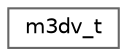 digraph "Graphical Class Hierarchy"
{
 // LATEX_PDF_SIZE
  bgcolor="transparent";
  edge [fontname=Helvetica,fontsize=10,labelfontname=Helvetica,labelfontsize=10];
  node [fontname=Helvetica,fontsize=10,shape=box,height=0.2,width=0.4];
  rankdir="LR";
  Node0 [id="Node000000",label="m3dv_t",height=0.2,width=0.4,color="grey40", fillcolor="white", style="filled",URL="$structm3dv__t.html",tooltip=" "];
}
